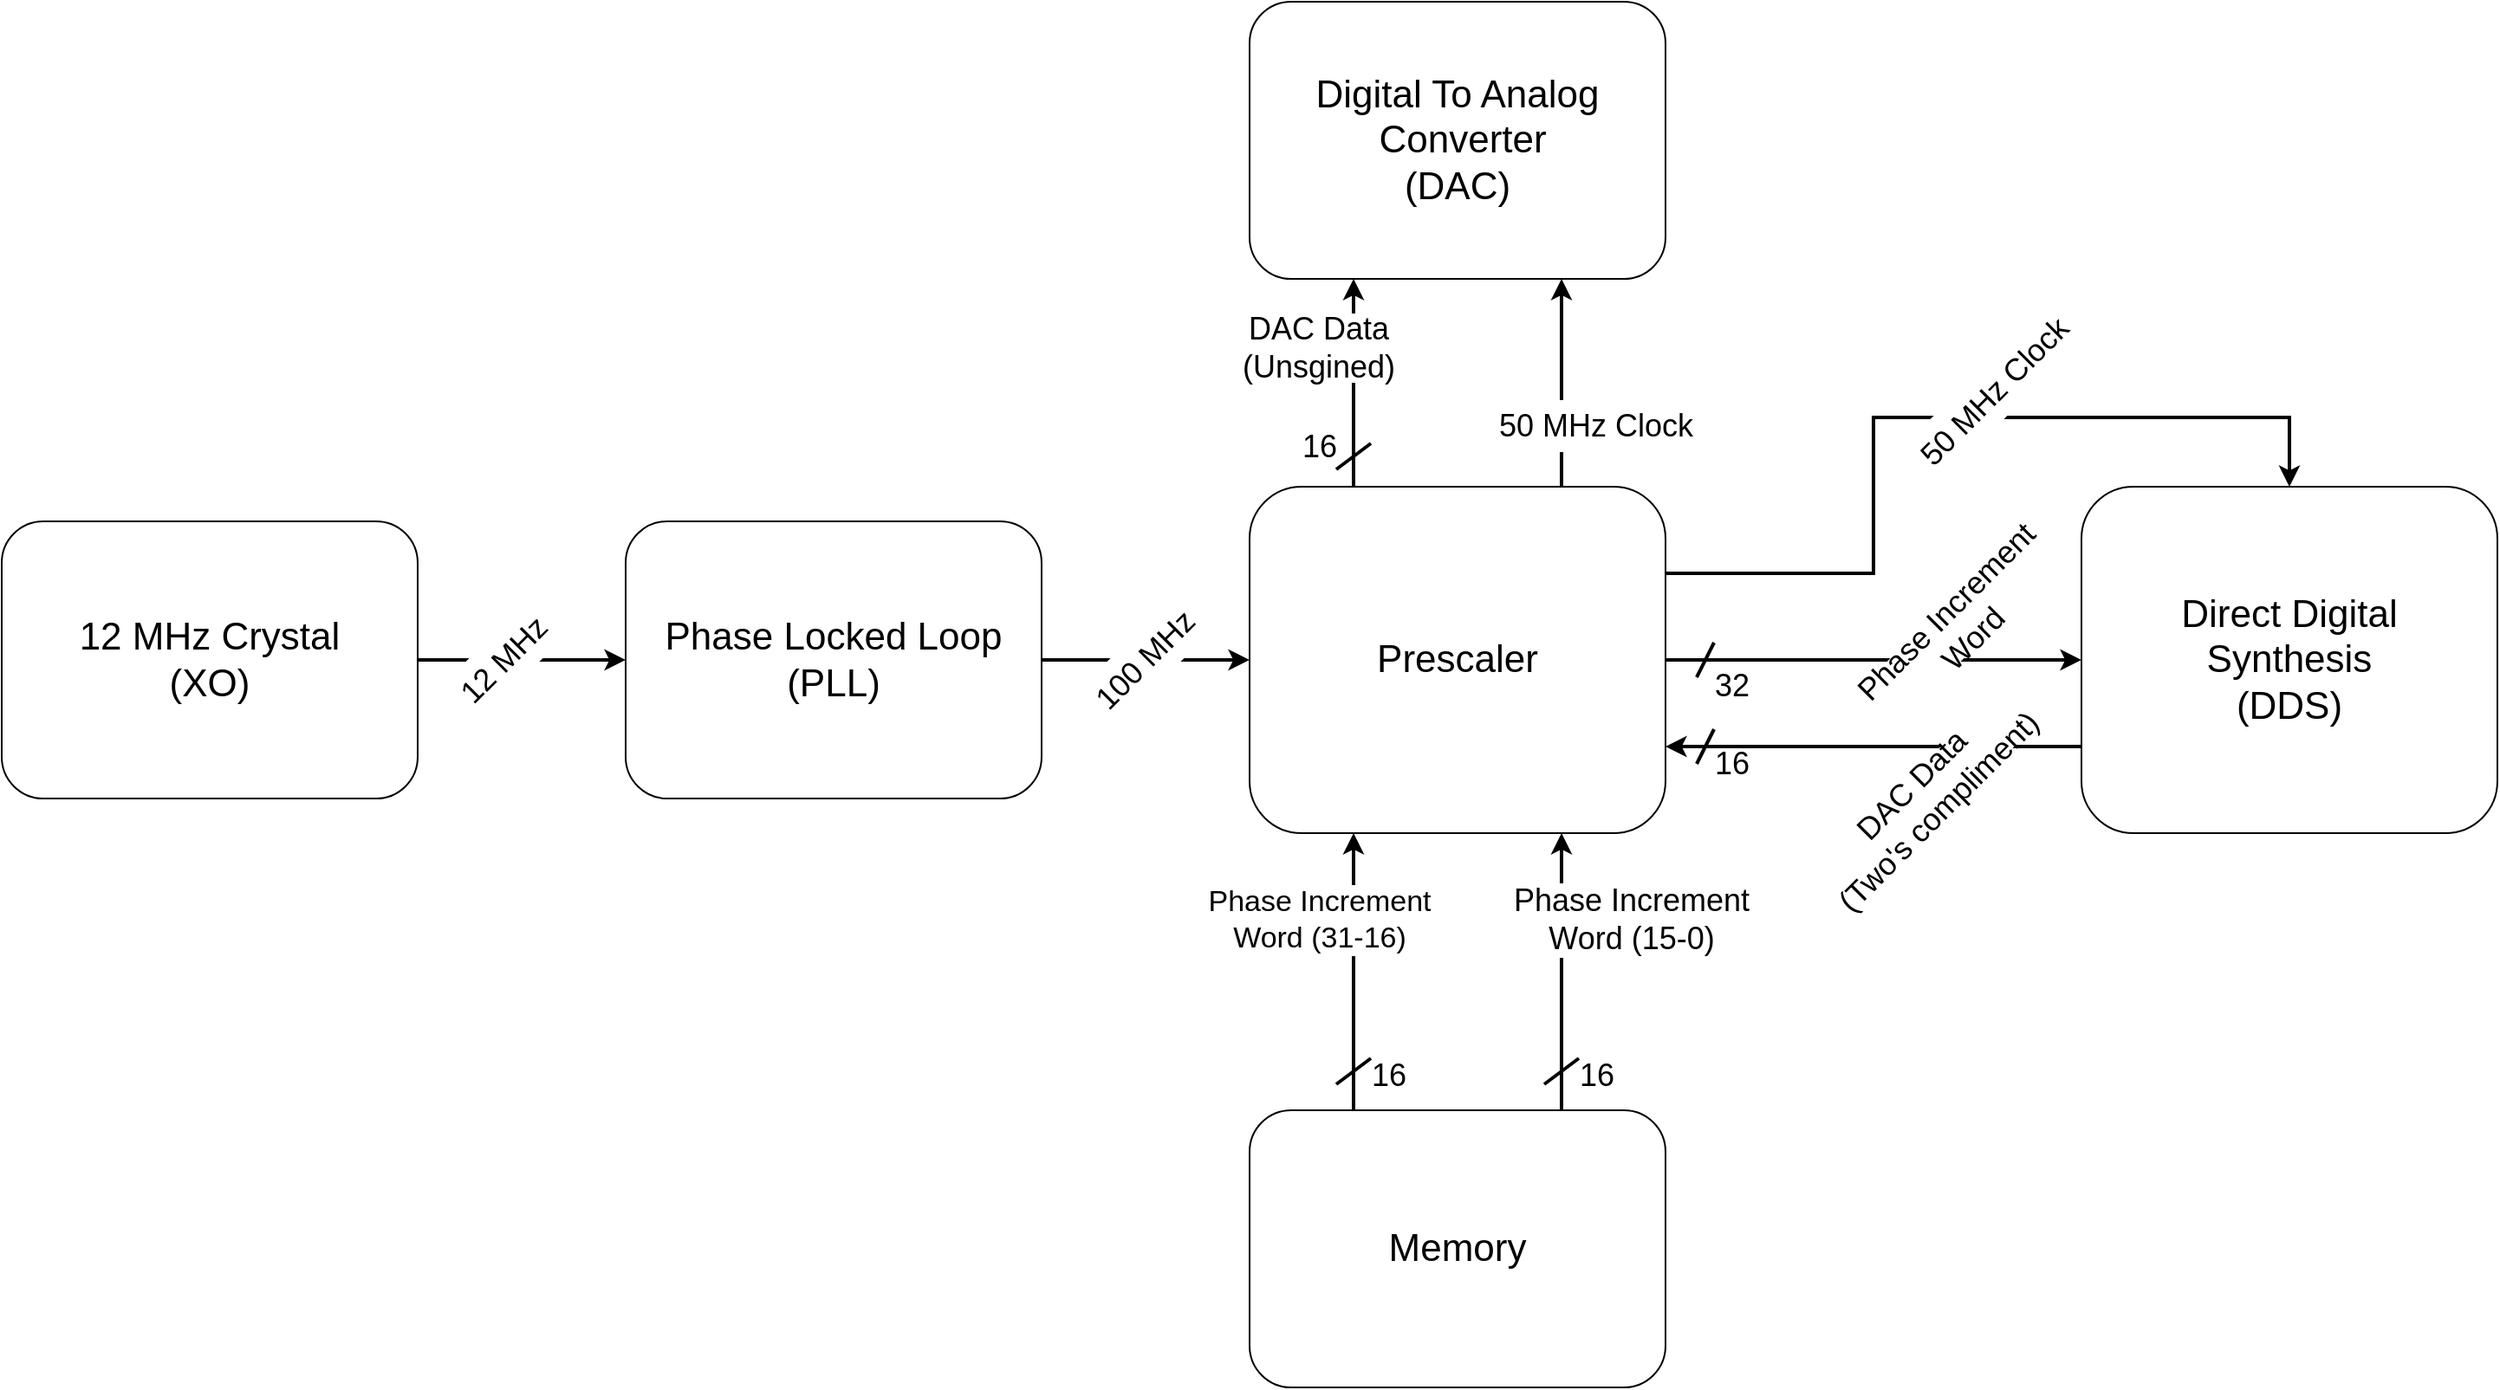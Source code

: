 <mxfile version="24.7.17">
  <diagram name="Side-1" id="XtFJjXzvq0NRr4Yo0cDv">
    <mxGraphModel dx="2514" dy="2047" grid="1" gridSize="10" guides="1" tooltips="1" connect="1" arrows="1" fold="1" page="1" pageScale="1" pageWidth="827" pageHeight="1169" math="0" shadow="0">
      <root>
        <mxCell id="0" />
        <mxCell id="1" parent="0" />
        <mxCell id="aL1VktPpydI1bxQLMjUp-24" style="edgeStyle=orthogonalEdgeStyle;rounded=0;orthogonalLoop=1;jettySize=auto;html=1;exitX=0;exitY=0.75;exitDx=0;exitDy=0;entryX=1;entryY=0.75;entryDx=0;entryDy=0;strokeWidth=2;" edge="1" parent="1" source="aL1VktPpydI1bxQLMjUp-1" target="aL1VktPpydI1bxQLMjUp-4">
          <mxGeometry relative="1" as="geometry" />
        </mxCell>
        <mxCell id="aL1VktPpydI1bxQLMjUp-1" value="&lt;font style=&quot;font-size: 22px;&quot;&gt;Direct Digital&lt;br&gt;Synthesis&lt;br&gt;(DDS)&lt;/font&gt;" style="rounded=1;whiteSpace=wrap;html=1;" vertex="1" parent="1">
          <mxGeometry x="480" y="240" width="240" height="200" as="geometry" />
        </mxCell>
        <mxCell id="aL1VktPpydI1bxQLMjUp-32" style="edgeStyle=orthogonalEdgeStyle;rounded=0;orthogonalLoop=1;jettySize=auto;html=1;entryX=0;entryY=0.5;entryDx=0;entryDy=0;strokeWidth=2;" edge="1" parent="1" source="aL1VktPpydI1bxQLMjUp-3" target="aL1VktPpydI1bxQLMjUp-4">
          <mxGeometry relative="1" as="geometry" />
        </mxCell>
        <mxCell id="aL1VktPpydI1bxQLMjUp-3" value="&lt;span style=&quot;font-size: 22px;&quot;&gt;Phase Locked Loop&lt;br&gt;(PLL)&lt;/span&gt;" style="rounded=1;whiteSpace=wrap;html=1;" vertex="1" parent="1">
          <mxGeometry x="-360" y="260" width="240" height="160" as="geometry" />
        </mxCell>
        <mxCell id="aL1VktPpydI1bxQLMjUp-13" style="edgeStyle=orthogonalEdgeStyle;rounded=0;orthogonalLoop=1;jettySize=auto;html=1;exitX=1;exitY=0.5;exitDx=0;exitDy=0;entryX=0;entryY=0.5;entryDx=0;entryDy=0;strokeWidth=2;" edge="1" parent="1" source="aL1VktPpydI1bxQLMjUp-4" target="aL1VktPpydI1bxQLMjUp-1">
          <mxGeometry relative="1" as="geometry" />
        </mxCell>
        <mxCell id="aL1VktPpydI1bxQLMjUp-36" style="edgeStyle=orthogonalEdgeStyle;rounded=0;orthogonalLoop=1;jettySize=auto;html=1;exitX=1;exitY=0.25;exitDx=0;exitDy=0;entryX=0.5;entryY=0;entryDx=0;entryDy=0;strokeWidth=2;" edge="1" parent="1" source="aL1VktPpydI1bxQLMjUp-4" target="aL1VktPpydI1bxQLMjUp-1">
          <mxGeometry relative="1" as="geometry">
            <Array as="points">
              <mxPoint x="360" y="290" />
              <mxPoint x="360" y="200" />
              <mxPoint x="600" y="200" />
            </Array>
          </mxGeometry>
        </mxCell>
        <mxCell id="aL1VktPpydI1bxQLMjUp-38" style="edgeStyle=orthogonalEdgeStyle;rounded=0;orthogonalLoop=1;jettySize=auto;html=1;exitX=0.75;exitY=0;exitDx=0;exitDy=0;entryX=0.75;entryY=1;entryDx=0;entryDy=0;strokeWidth=2;" edge="1" parent="1" source="aL1VktPpydI1bxQLMjUp-4" target="aL1VktPpydI1bxQLMjUp-6">
          <mxGeometry relative="1" as="geometry" />
        </mxCell>
        <mxCell id="aL1VktPpydI1bxQLMjUp-42" style="edgeStyle=orthogonalEdgeStyle;rounded=0;orthogonalLoop=1;jettySize=auto;html=1;exitX=0.25;exitY=0;exitDx=0;exitDy=0;entryX=0.25;entryY=1;entryDx=0;entryDy=0;strokeWidth=2;" edge="1" parent="1" source="aL1VktPpydI1bxQLMjUp-4" target="aL1VktPpydI1bxQLMjUp-6">
          <mxGeometry relative="1" as="geometry" />
        </mxCell>
        <mxCell id="aL1VktPpydI1bxQLMjUp-4" value="&lt;span style=&quot;font-size: 22px;&quot;&gt;Prescaler&lt;/span&gt;" style="rounded=1;whiteSpace=wrap;html=1;" vertex="1" parent="1">
          <mxGeometry y="240" width="240" height="200" as="geometry" />
        </mxCell>
        <mxCell id="aL1VktPpydI1bxQLMjUp-6" value="&lt;span style=&quot;font-size: 22px;&quot;&gt;Digital To Analog&lt;br&gt;&amp;nbsp;Converter&lt;br&gt;(DAC)&lt;/span&gt;" style="rounded=1;whiteSpace=wrap;html=1;" vertex="1" parent="1">
          <mxGeometry y="-40" width="240" height="160" as="geometry" />
        </mxCell>
        <mxCell id="aL1VktPpydI1bxQLMjUp-14" style="edgeStyle=orthogonalEdgeStyle;rounded=0;orthogonalLoop=1;jettySize=auto;html=1;exitX=0.25;exitY=0;exitDx=0;exitDy=0;entryX=0.25;entryY=1;entryDx=0;entryDy=0;strokeWidth=2;" edge="1" parent="1" source="aL1VktPpydI1bxQLMjUp-7" target="aL1VktPpydI1bxQLMjUp-4">
          <mxGeometry relative="1" as="geometry" />
        </mxCell>
        <mxCell id="aL1VktPpydI1bxQLMjUp-20" value="&lt;font style=&quot;font-size: 17px;&quot;&gt;Phase Increment&lt;br&gt;Word (31-16)&lt;/font&gt;" style="edgeLabel;html=1;align=center;verticalAlign=middle;resizable=0;points=[];" vertex="1" connectable="0" parent="aL1VktPpydI1bxQLMjUp-14">
          <mxGeometry x="0.402" relative="1" as="geometry">
            <mxPoint x="-20" y="2" as="offset" />
          </mxGeometry>
        </mxCell>
        <mxCell id="aL1VktPpydI1bxQLMjUp-15" style="edgeStyle=orthogonalEdgeStyle;rounded=0;orthogonalLoop=1;jettySize=auto;html=1;exitX=0.75;exitY=0;exitDx=0;exitDy=0;entryX=0.75;entryY=1;entryDx=0;entryDy=0;strokeWidth=2;" edge="1" parent="1" source="aL1VktPpydI1bxQLMjUp-7" target="aL1VktPpydI1bxQLMjUp-4">
          <mxGeometry relative="1" as="geometry" />
        </mxCell>
        <mxCell id="aL1VktPpydI1bxQLMjUp-19" value="&lt;font style=&quot;font-size: 18px;&quot;&gt;Phase Increment&lt;br&gt;Word (15-0)&lt;/font&gt;" style="edgeLabel;html=1;align=center;verticalAlign=middle;resizable=0;points=[];" vertex="1" connectable="0" parent="aL1VktPpydI1bxQLMjUp-15">
          <mxGeometry x="0.378" relative="1" as="geometry">
            <mxPoint x="40" as="offset" />
          </mxGeometry>
        </mxCell>
        <mxCell id="aL1VktPpydI1bxQLMjUp-7" value="&lt;span style=&quot;font-size: 22px;&quot;&gt;Memory&lt;/span&gt;" style="rounded=1;whiteSpace=wrap;html=1;" vertex="1" parent="1">
          <mxGeometry y="600" width="240" height="160" as="geometry" />
        </mxCell>
        <mxCell id="aL1VktPpydI1bxQLMjUp-30" style="edgeStyle=orthogonalEdgeStyle;rounded=0;orthogonalLoop=1;jettySize=auto;html=1;entryX=0;entryY=0.5;entryDx=0;entryDy=0;strokeWidth=2;" edge="1" parent="1" source="aL1VktPpydI1bxQLMjUp-8" target="aL1VktPpydI1bxQLMjUp-3">
          <mxGeometry relative="1" as="geometry" />
        </mxCell>
        <mxCell id="aL1VktPpydI1bxQLMjUp-8" value="&lt;span style=&quot;font-size: 22px;&quot;&gt;12 MHz Crystal&lt;br&gt;(XO)&lt;/span&gt;" style="rounded=1;whiteSpace=wrap;html=1;" vertex="1" parent="1">
          <mxGeometry x="-720" y="260" width="240" height="160" as="geometry" />
        </mxCell>
        <mxCell id="aL1VktPpydI1bxQLMjUp-11" value="16" style="text;html=1;align=center;verticalAlign=middle;resizable=0;points=[];autosize=1;strokeColor=none;fillColor=none;fontSize=18;" vertex="1" parent="1">
          <mxGeometry x="180" y="560" width="40" height="40" as="geometry" />
        </mxCell>
        <mxCell id="aL1VktPpydI1bxQLMjUp-16" value="16" style="text;html=1;align=center;verticalAlign=middle;resizable=0;points=[];autosize=1;strokeColor=none;fillColor=none;fontSize=18;" vertex="1" parent="1">
          <mxGeometry x="60" y="560" width="40" height="40" as="geometry" />
        </mxCell>
        <mxCell id="aL1VktPpydI1bxQLMjUp-17" value="" style="endArrow=none;html=1;rounded=0;strokeWidth=2;" edge="1" parent="1">
          <mxGeometry width="50" height="50" relative="1" as="geometry">
            <mxPoint x="50" y="585" as="sourcePoint" />
            <mxPoint x="70" y="570" as="targetPoint" />
          </mxGeometry>
        </mxCell>
        <mxCell id="aL1VktPpydI1bxQLMjUp-18" value="" style="endArrow=none;html=1;rounded=0;strokeWidth=2;" edge="1" parent="1">
          <mxGeometry width="50" height="50" relative="1" as="geometry">
            <mxPoint x="170" y="585" as="sourcePoint" />
            <mxPoint x="190" y="570" as="targetPoint" />
          </mxGeometry>
        </mxCell>
        <mxCell id="aL1VktPpydI1bxQLMjUp-21" value="&lt;font style=&quot;font-size: 18px;&quot;&gt;Phase Increment&lt;br&gt;Word&lt;/font&gt;" style="text;strokeColor=none;align=center;fillColor=default;html=1;verticalAlign=middle;whiteSpace=wrap;rounded=0;rotation=-45;" vertex="1" parent="1">
          <mxGeometry x="340" y="305" width="140" height="30" as="geometry" />
        </mxCell>
        <mxCell id="aL1VktPpydI1bxQLMjUp-22" value="" style="endArrow=none;html=1;rounded=0;strokeWidth=2;" edge="1" parent="1">
          <mxGeometry width="50" height="50" relative="1" as="geometry">
            <mxPoint x="258" y="350" as="sourcePoint" />
            <mxPoint x="268" y="330" as="targetPoint" />
          </mxGeometry>
        </mxCell>
        <mxCell id="aL1VktPpydI1bxQLMjUp-23" value="32" style="text;html=1;align=center;verticalAlign=middle;resizable=0;points=[];autosize=1;strokeColor=none;fillColor=none;fontSize=18;" vertex="1" parent="1">
          <mxGeometry x="258" y="335" width="40" height="40" as="geometry" />
        </mxCell>
        <mxCell id="aL1VktPpydI1bxQLMjUp-27" value="&lt;span style=&quot;font-size: 18px;&quot;&gt;DAC Data&lt;br&gt;(Two&#39;s compliment)&lt;/span&gt;" style="text;strokeColor=none;align=center;fillColor=default;html=1;verticalAlign=middle;whiteSpace=wrap;rounded=0;rotation=-45;" vertex="1" parent="1">
          <mxGeometry x="310" y="405" width="160" height="30" as="geometry" />
        </mxCell>
        <mxCell id="aL1VktPpydI1bxQLMjUp-28" value="16" style="text;html=1;align=center;verticalAlign=middle;resizable=0;points=[];autosize=1;strokeColor=none;fillColor=none;fontSize=18;" vertex="1" parent="1">
          <mxGeometry x="258" y="380" width="40" height="40" as="geometry" />
        </mxCell>
        <mxCell id="aL1VktPpydI1bxQLMjUp-29" value="" style="endArrow=none;html=1;rounded=0;strokeWidth=2;" edge="1" parent="1">
          <mxGeometry width="50" height="50" relative="1" as="geometry">
            <mxPoint x="258" y="400" as="sourcePoint" />
            <mxPoint x="268" y="380" as="targetPoint" />
          </mxGeometry>
        </mxCell>
        <mxCell id="aL1VktPpydI1bxQLMjUp-31" value="&lt;span style=&quot;font-size: 18px;&quot;&gt;12 MHz&lt;/span&gt;" style="text;strokeColor=none;align=center;fillColor=default;html=1;verticalAlign=middle;whiteSpace=wrap;rounded=0;rotation=-45;" vertex="1" parent="1">
          <mxGeometry x="-470" y="325.0" width="80" height="30" as="geometry" />
        </mxCell>
        <mxCell id="aL1VktPpydI1bxQLMjUp-33" value="&lt;span style=&quot;font-size: 18px;&quot;&gt;100 MHz&lt;/span&gt;" style="text;strokeColor=none;align=center;fillColor=default;html=1;verticalAlign=middle;whiteSpace=wrap;rounded=0;rotation=-45;" vertex="1" parent="1">
          <mxGeometry x="-100" y="325.0" width="80" height="30" as="geometry" />
        </mxCell>
        <mxCell id="aL1VktPpydI1bxQLMjUp-40" value="&lt;span style=&quot;font-size: 18px;&quot;&gt;50 MHz Clock&lt;/span&gt;" style="text;strokeColor=none;align=center;fillColor=default;html=1;verticalAlign=middle;whiteSpace=wrap;rounded=0;rotation=-45;" vertex="1" parent="1">
          <mxGeometry x="360" y="170" width="140" height="30" as="geometry" />
        </mxCell>
        <mxCell id="aL1VktPpydI1bxQLMjUp-41" value="&lt;span style=&quot;font-size: 18px;&quot;&gt;50 MHz Clock&lt;/span&gt;" style="text;strokeColor=none;align=center;fillColor=default;html=1;verticalAlign=middle;whiteSpace=wrap;rounded=0;rotation=0;" vertex="1" parent="1">
          <mxGeometry x="130" y="190" width="140" height="30" as="geometry" />
        </mxCell>
        <mxCell id="aL1VktPpydI1bxQLMjUp-43" value="&lt;span style=&quot;font-size: 18px;&quot;&gt;DAC Data&lt;br&gt;(Unsgined)&lt;/span&gt;" style="text;strokeColor=none;align=center;fillColor=default;html=1;verticalAlign=middle;whiteSpace=wrap;rounded=0;rotation=0;" vertex="1" parent="1">
          <mxGeometry x="-40" y="140" width="160" height="40" as="geometry" />
        </mxCell>
        <mxCell id="aL1VktPpydI1bxQLMjUp-44" value="16" style="text;html=1;align=center;verticalAlign=middle;resizable=0;points=[];autosize=1;strokeColor=none;fillColor=none;fontSize=18;" vertex="1" parent="1">
          <mxGeometry x="20" y="197" width="40" height="40" as="geometry" />
        </mxCell>
        <mxCell id="aL1VktPpydI1bxQLMjUp-46" value="" style="endArrow=none;html=1;rounded=0;strokeWidth=2;" edge="1" parent="1">
          <mxGeometry width="50" height="50" relative="1" as="geometry">
            <mxPoint x="50" y="230" as="sourcePoint" />
            <mxPoint x="70" y="215" as="targetPoint" />
          </mxGeometry>
        </mxCell>
      </root>
    </mxGraphModel>
  </diagram>
</mxfile>
